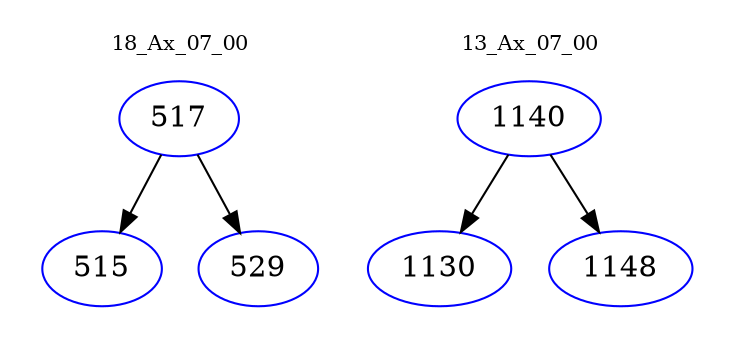 digraph{
subgraph cluster_0 {
color = white
label = "18_Ax_07_00";
fontsize=10;
T0_517 [label="517", color="blue"]
T0_517 -> T0_515 [color="black"]
T0_515 [label="515", color="blue"]
T0_517 -> T0_529 [color="black"]
T0_529 [label="529", color="blue"]
}
subgraph cluster_1 {
color = white
label = "13_Ax_07_00";
fontsize=10;
T1_1140 [label="1140", color="blue"]
T1_1140 -> T1_1130 [color="black"]
T1_1130 [label="1130", color="blue"]
T1_1140 -> T1_1148 [color="black"]
T1_1148 [label="1148", color="blue"]
}
}

